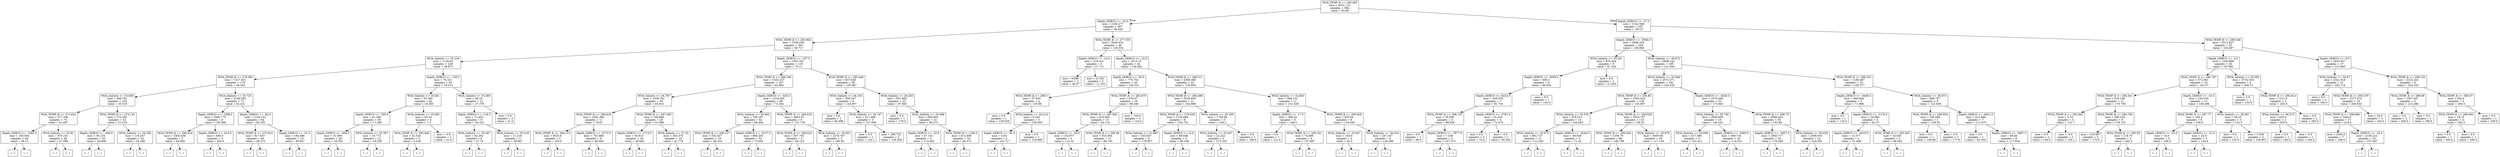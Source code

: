 digraph Tree {
node [shape=box] ;
0 [label="WOA_TEMP_K <= 293.485\nmse = 4552.115\nsamples = 664\nvalue = 93.88"] ;
1 [label="Depth_GEBCO <= -32.0\nmse = 2182.277\nsamples = 407\nvalue = 58.428"] ;
0 -> 1 [labeldistance=2.5, labelangle=45, headlabel="True"] ;
2 [label="WOA_TEMP_K <= 283.962\nmse = 1538.036\nsamples = 361\nvalue = 50.717"] ;
1 -> 2 ;
3 [label="WOA_Salinity <= 35.234\nmse = 1139.93\nsamples = 228\nvalue = 38.972"] ;
2 -> 3 ;
4 [label="WOA_TEMP_K <= 275.585\nmse = 1317.913\nsamples = 174\nvalue = 46.342"] ;
3 -> 4 ;
5 [label="WOA_Salinity <= 33.858\nmse = 468.761\nsamples = 102\nvalue = 35.519"] ;
4 -> 5 ;
6 [label="WOA_TEMP_K <= 273.443\nmse = 477.346\nsamples = 70\nvalue = 41.697"] ;
5 -> 6 ;
7 [label="Depth_GEBCO <= -1582.0\nmse = 185.504\nsamples = 44\nvalue = 38.13"] ;
6 -> 7 ;
8 [label="(...)"] ;
7 -> 8 ;
23 [label="(...)"] ;
7 -> 23 ;
62 [label="WOA_Salinity <= 33.82\nmse = 870.191\nsamples = 26\nvalue = 47.089"] ;
6 -> 62 ;
63 [label="(...)"] ;
62 -> 63 ;
86 [label="(...)"] ;
62 -> 86 ;
89 [label="WOA_TEMP_K <= 274.135\nmse = 170.355\nsamples = 32\nvalue = 21.619"] ;
5 -> 89 ;
90 [label="Depth_GEBCO <= -456.0\nmse = 56.155\nsamples = 10\nvalue = 34.808"] ;
89 -> 90 ;
91 [label="(...)"] ;
90 -> 91 ;
108 [label="(...)"] ;
90 -> 108 ;
109 [label="WOA_Salinity <= 34.295\nmse = 116.257\nsamples = 22\nvalue = 16.188"] ;
89 -> 109 ;
110 [label="(...)"] ;
109 -> 110 ;
147 [label="(...)"] ;
109 -> 147 ;
148 [label="WOA_Salinity <= 33.725\nmse = 2146.952\nsamples = 72\nvalue = 62.421"] ;
4 -> 148 ;
149 [label="Depth_GEBCO <= -1598.5\nmse = 5560.775\nsamples = 8\nvalue = 139.598"] ;
148 -> 149 ;
150 [label="WOA_TEMP_K <= 280.616\nmse = 1400.539\nsamples = 3\nvalue = 64.095"] ;
149 -> 150 ;
151 [label="(...)"] ;
150 -> 151 ;
152 [label="(...)"] ;
150 -> 152 ;
155 [label="Depth_GEBCO <= -414.5\nmse = 680.0\nsamples = 5\nvalue = 200.0"] ;
149 -> 155 ;
156 [label="(...)"] ;
155 -> 156 ;
157 [label="(...)"] ;
155 -> 157 ;
160 [label="Depth_GEBCO <= -82.0\nmse = 1216.153\nsamples = 64\nvalue = 55.185"] ;
148 -> 160 ;
161 [label="WOA_TEMP_K <= 275.914\nmse = 817.637\nsamples = 45\nvalue = 38.273"] ;
160 -> 161 ;
162 [label="(...)"] ;
161 -> 162 ;
163 [label="(...)"] ;
161 -> 163 ;
250 [label="Depth_GEBCO <= -51.5\nmse = 194.468\nsamples = 19\nvalue = 90.647"] ;
160 -> 250 ;
251 [label="(...)"] ;
250 -> 251 ;
258 [label="(...)"] ;
250 -> 258 ;
273 [label="Depth_GEBCO <= -139.5\nmse = 76.321\nsamples = 54\nvalue = 18.512"] ;
3 -> 273 ;
274 [label="WOA_Salinity <= 35.461\nmse = 53.383\nsamples = 42\nvalue = 16.265"] ;
273 -> 274 ;
275 [label="Depth_GEBCO <= -350.0\nmse = 41.186\nsamples = 38\nvalue = 17.348"] ;
274 -> 275 ;
276 [label="Depth_GEBCO <= -494.5\nmse = 51.909\nsamples = 26\nvalue = 16.352"] ;
275 -> 276 ;
277 [label="(...)"] ;
276 -> 277 ;
282 [label="(...)"] ;
276 -> 282 ;
283 [label="WOA_Salinity <= 35.397\nmse = 10.772\nsamples = 12\nvalue = 19.529"] ;
275 -> 283 ;
284 [label="(...)"] ;
283 -> 284 ;
291 [label="(...)"] ;
283 -> 291 ;
294 [label="WOA_Salinity <= 35.482\nmse = 63.54\nsamples = 4\nvalue = 7.2"] ;
274 -> 294 ;
295 [label="WOA_TEMP_K <= 283.846\nmse = 41.525\nsamples = 3\nvalue = 5.229"] ;
294 -> 295 ;
296 [label="(...)"] ;
295 -> 296 ;
299 [label="(...)"] ;
295 -> 299 ;
300 [label="mse = -0.0\nsamples = 1\nvalue = 21.0"] ;
294 -> 300 ;
301 [label="WOA_Salinity <= 35.385\nmse = 68.32\nsamples = 12\nvalue = 27.379"] ;
273 -> 301 ;
302 [label="Depth_GEBCO <= -118.5\nmse = 72.403\nsamples = 9\nvalue = 30.323"] ;
301 -> 302 ;
303 [label="WOA_Salinity <= 35.287\nmse = 62.292\nsamples = 6\nvalue = 27.76"] ;
302 -> 303 ;
304 [label="(...)"] ;
303 -> 304 ;
307 [label="(...)"] ;
303 -> 307 ;
314 [label="WOA_Salinity <= 35.318\nmse = 11.216\nsamples = 3\nvalue = 38.867"] ;
302 -> 314 ;
315 [label="(...)"] ;
314 -> 315 ;
318 [label="(...)"] ;
314 -> 318 ;
319 [label="mse = 0.0\nsamples = 3\nvalue = 21.0"] ;
301 -> 319 ;
320 [label="Depth_GEBCO <= -107.0\nmse = 1591.547\nsamples = 133\nvalue = 70.11"] ;
2 -> 320 ;
321 [label="WOA_TEMP_K <= 289.248\nmse = 1432.237\nsamples = 107\nvalue = 62.894"] ;
320 -> 321 ;
322 [label="WOA_Salinity <= 34.787\nmse = 1356.761\nsamples = 39\nvalue = 45.915"] ;
321 -> 322 ;
323 [label="WOA_TEMP_K <= 284.616\nmse = 2481.982\nsamples = 11\nvalue = 79.61"] ;
322 -> 323 ;
324 [label="WOA_TEMP_K <= 284.313\nmse = 9025.0\nsamples = 2\nvalue = 165.0"] ;
323 -> 324 ;
325 [label="(...)"] ;
324 -> 325 ;
326 [label="(...)"] ;
324 -> 326 ;
327 [label="Depth_GEBCO <= -5173.0\nmse = 753.489\nsamples = 9\nvalue = 69.565"] ;
323 -> 327 ;
328 [label="(...)"] ;
327 -> 328 ;
335 [label="(...)"] ;
327 -> 335 ;
344 [label="WOA_TEMP_K <= 287.483\nmse = 199.868\nsamples = 28\nvalue = 31.688"] ;
322 -> 344 ;
345 [label="Depth_GEBCO <= -1712.5\nmse = 50.813\nsamples = 18\nvalue = 26.645"] ;
344 -> 345 ;
346 [label="(...)"] ;
345 -> 346 ;
355 [label="(...)"] ;
345 -> 355 ;
366 [label="WOA_Salinity <= 37.02\nmse = 345.375\nsamples = 10\nvalue = 41.774"] ;
344 -> 366 ;
367 [label="(...)"] ;
366 -> 367 ;
384 [label="(...)"] ;
366 -> 384 ;
385 [label="Depth_GEBCO <= -520.5\nmse = 1224.505\nsamples = 68\nvalue = 72.344"] ;
321 -> 385 ;
386 [label="WOA_Salinity <= 35.462\nmse = 758.167\nsamples = 62\nvalue = 68.494"] ;
385 -> 386 ;
387 [label="WOA_TEMP_K <= 290.237\nmse = 552.027\nsamples = 10\nvalue = 48.324"] ;
386 -> 387 ;
388 [label="(...)"] ;
387 -> 388 ;
393 [label="(...)"] ;
387 -> 393 ;
404 [label="Depth_GEBCO <= -2317.0\nmse = 680.203\nsamples = 52\nvalue = 73.654"] ;
386 -> 404 ;
405 [label="(...)"] ;
404 -> 405 ;
490 [label="(...)"] ;
404 -> 490 ;
491 [label="WOA_TEMP_K <= 290.625\nmse = 4663.01\nsamples = 6\nvalue = 131.739"] ;
385 -> 491 ;
492 [label="WOA_TEMP_K <= 289.432\nmse = 307.705\nsamples = 3\nvalue = 66.123"] ;
491 -> 492 ;
493 [label="(...)"] ;
492 -> 493 ;
494 [label="(...)"] ;
492 -> 494 ;
497 [label="WOA_Salinity <= 35.801\nmse = 2278.707\nsamples = 3\nvalue = 180.95"] ;
491 -> 497 ;
498 [label="(...)"] ;
497 -> 498 ;
499 [label="(...)"] ;
497 -> 499 ;
502 [label="WOA_TEMP_K <= 285.448\nmse = 837.628\nsamples = 26\nvalue = 105.987"] ;
320 -> 502 ;
503 [label="WOA_Salinity <= 34.103\nmse = 290.247\nsamples = 4\nvalue = 124.907"] ;
502 -> 503 ;
504 [label="mse = 0.0\nsamples = 1\nvalue = 94.488"] ;
503 -> 504 ;
505 [label="WOA_Salinity <= 34.747\nmse = 217.488\nsamples = 3\nvalue = 127.949"] ;
503 -> 505 ;
506 [label="mse = 0.0\nsamples = 1\nvalue = 122.1"] ;
505 -> 506 ;
507 [label="mse = 289.752\nsamples = 2\nvalue = 130.456"] ;
505 -> 507 ;
508 [label="WOA_Salinity <= 29.293\nmse = 851.665\nsamples = 22\nvalue = 97.662"] ;
502 -> 508 ;
509 [label="mse = 0.0\nsamples = 1\nvalue = 179.0"] ;
508 -> 509 ;
510 [label="WOA_Salinity <= 34.088\nmse = 600.004\nsamples = 21\nvalue = 94.273"] ;
508 -> 510 ;
511 [label="Depth_GEBCO <= -52.0\nmse = 47.143\nsamples = 5\nvalue = 113.462"] ;
510 -> 511 ;
512 [label="(...)"] ;
511 -> 512 ;
513 [label="(...)"] ;
511 -> 513 ;
520 [label="WOA_TEMP_K <= 290.0\nmse = 613.609\nsamples = 16\nvalue = 86.372"] ;
510 -> 520 ;
521 [label="(...)"] ;
520 -> 521 ;
542 [label="(...)"] ;
520 -> 542 ;
547 [label="WOA_TEMP_K <= 277.555\nmse = 3044.914\nsamples = 46\nvalue = 120.332"] ;
1 -> 547 ;
548 [label="Depth_GEBCO <= -14.0\nmse = 218.421\nsamples = 4\nvalue = 27.711"] ;
547 -> 548 ;
549 [label="mse = 9.696\nsamples = 2\nvalue = 40.07"] ;
548 -> 549 ;
550 [label="mse = 21.561\nsamples = 2\nvalue = 11.233"] ;
548 -> 550 ;
551 [label="Depth_GEBCO <= -22.5\nmse = 2313.15\nsamples = 42\nvalue = 130.462"] ;
547 -> 551 ;
552 [label="Depth_GEBCO <= -29.5\nmse = 775.752\nsamples = 20\nvalue = 105.321"] ;
551 -> 552 ;
553 [label="WOA_TEMP_K <= 288.3\nmse = 37.835\nsamples = 4\nvalue = 135.98"] ;
552 -> 553 ;
554 [label="mse = 0.0\nsamples = 1\nvalue = 128.029"] ;
553 -> 554 ;
555 [label="WOA_Salinity <= 34.214\nmse = 9.345\nsamples = 3\nvalue = 139.955"] ;
553 -> 555 ;
556 [label="Depth_GEBCO <= -30.5\nmse = 0.04\nsamples = 2\nvalue = 141.717"] ;
555 -> 556 ;
557 [label="(...)"] ;
556 -> 557 ;
558 [label="(...)"] ;
556 -> 558 ;
559 [label="mse = 0.0\nsamples = 1\nvalue = 134.669"] ;
555 -> 559 ;
560 [label="WOA_TEMP_K <= 292.675\nmse = 679.07\nsamples = 16\nvalue = 98.246"] ;
552 -> 560 ;
561 [label="WOA_TEMP_K <= 287.982\nmse = 610.945\nsamples = 13\nvalue = 92.114"] ;
560 -> 561 ;
562 [label="Depth_GEBCO <= -26.0\nmse = 134.977\nsamples = 2\nvalue = 112.33"] ;
561 -> 562 ;
563 [label="(...)"] ;
562 -> 563 ;
564 [label="(...)"] ;
562 -> 564 ;
565 [label="WOA_TEMP_K <= 290.49\nmse = 610.804\nsamples = 11\nvalue = 88.745"] ;
561 -> 565 ;
566 [label="(...)"] ;
565 -> 566 ;
571 [label="(...)"] ;
565 -> 571 ;
580 [label="mse = 144.0\nsamples = 3\nvalue = 124.0"] ;
560 -> 580 ;
581 [label="WOA_TEMP_K <= 289.511\nmse = 2586.366\nsamples = 22\nvalue = 155.604"] ;
551 -> 581 ;
582 [label="WOA_TEMP_K <= 284.496\nmse = 3329.605\nsamples = 11\nvalue = 182.888"] ;
581 -> 582 ;
583 [label="WOA_TEMP_K <= 278.636\nmse = 1735.668\nsamples = 8\nvalue = 154.732"] ;
582 -> 583 ;
584 [label="WOA_Salinity <= 31.885\nmse = 333.837\nsamples = 5\nvalue = 179.857"] ;
583 -> 584 ;
585 [label="(...)"] ;
584 -> 585 ;
590 [label="(...)"] ;
584 -> 590 ;
593 [label="Depth_GEBCO <= -6.0\nmse = 96.848\nsamples = 3\nvalue = 96.108"] ;
583 -> 593 ;
594 [label="(...)"] ;
593 -> 594 ;
597 [label="(...)"] ;
593 -> 597 ;
598 [label="WOA_Salinity <= 35.259\nmse = 1760.96\nsamples = 3\nvalue = 239.2"] ;
582 -> 598 ;
599 [label="WOA_Salinity <= 33.547\nmse = 22.222\nsamples = 2\nvalue = 273.333"] ;
598 -> 599 ;
600 [label="(...)"] ;
599 -> 600 ;
601 [label="(...)"] ;
599 -> 601 ;
602 [label="mse = 0.0\nsamples = 1\nvalue = 188.0"] ;
598 -> 602 ;
603 [label="WOA_Salinity <= 32.843\nmse = 694.131\nsamples = 11\nvalue = 131.529"] ;
581 -> 603 ;
604 [label="Depth_GEBCO <= -17.0\nmse = 308.25\nsamples = 5\nvalue = 148.5"] ;
603 -> 604 ;
605 [label="mse = 0.0\nsamples = 1\nvalue = 121.0"] ;
604 -> 605 ;
606 [label="WOA_TEMP_K <= 290.331\nmse = 74.889\nsamples = 4\nvalue = 157.667"] ;
604 -> 606 ;
607 [label="(...)"] ;
606 -> 607 ;
608 [label="(...)"] ;
606 -> 608 ;
611 [label="WOA_TEMP_K <= 290.926\nmse = 553.58\nsamples = 6\nvalue = 116.444"] ;
603 -> 611 ;
612 [label="WOA_Salinity <= 33.927\nmse = 100.0\nsamples = 2\nvalue = 82.0"] ;
611 -> 612 ;
613 [label="(...)"] ;
612 -> 613 ;
614 [label="(...)"] ;
612 -> 614 ;
615 [label="WOA_Salinity <= 36.618\nmse = 247.347\nsamples = 4\nvalue = 126.286"] ;
611 -> 615 ;
616 [label="(...)"] ;
615 -> 616 ;
621 [label="(...)"] ;
615 -> 621 ;
622 [label="Depth_GEBCO <= -27.5\nmse = 3142.586\nsamples = 257\nvalue = 150.27"] ;
0 -> 622 [labeldistance=2.5, labelangle=-45, headlabel="False"] ;
623 [label="Depth_GEBCO <= -5584.0\nmse = 2696.535\nsamples = 204\nvalue = 138.884"] ;
622 -> 623 ;
624 [label="WOA_Salinity <= 35.451\nmse = 876.204\nsamples = 9\nvalue = 81.324"] ;
623 -> 624 ;
625 [label="Depth_GEBCO <= -5659.5\nmse = 408.3\nsamples = 8\nvalue = 89.934"] ;
624 -> 625 ;
626 [label="Depth_GEBCO <= -6224.5\nmse = 205.876\nsamples = 7\nvalue = 81.734"] ;
625 -> 626 ;
627 [label="WOA_TEMP_K <= 298.152\nmse = 78.306\nsamples = 3\nvalue = 98.636"] ;
626 -> 627 ;
628 [label="mse = 0.0\nsamples = 1\nvalue = 90.0"] ;
627 -> 628 ;
629 [label="Depth_GEBCO <= -7877.0\nmse = 7.438\nsamples = 2\nvalue = 107.273"] ;
627 -> 629 ;
630 [label="(...)"] ;
629 -> 630 ;
631 [label="(...)"] ;
629 -> 631 ;
632 [label="Depth_GEBCO <= -5761.0\nmse = 22.229\nsamples = 4\nvalue = 72.075"] ;
626 -> 632 ;
633 [label="mse = 0.0\nsamples = 3\nvalue = 74.0"] ;
632 -> 633 ;
634 [label="mse = -0.0\nsamples = 1\nvalue = 60.526"] ;
632 -> 634 ;
635 [label="mse = 0.0\nsamples = 1\nvalue = 120.0"] ;
625 -> 635 ;
636 [label="mse = 0.0\nsamples = 1\nvalue = 21.053"] ;
624 -> 636 ;
637 [label="WOA_Salinity <= 36.672\nmse = 2608.142\nsamples = 195\nvalue = 141.934"] ;
623 -> 637 ;
638 [label="WOA_Salinity <= 35.694\nmse = 2572.571\nsamples = 181\nvalue = 145.343"] ;
637 -> 638 ;
639 [label="WOA_TEMP_K <= 294.85\nmse = 1933.025\nsamples = 129\nvalue = 135.697"] ;
638 -> 639 ;
640 [label="WOA_Salinity <= 35.578\nmse = 976.513\nsamples = 14\nvalue = 104.945"] ;
639 -> 640 ;
641 [label="WOA_Salinity <= 35.575\nmse = 881.727\nsamples = 11\nvalue = 112.045"] ;
640 -> 641 ;
642 [label="(...)"] ;
641 -> 642 ;
657 [label="(...)"] ;
641 -> 657 ;
660 [label="Depth_GEBCO <= -4244.0\nmse = 49.928\nsamples = 3\nvalue = 71.22"] ;
640 -> 660 ;
661 [label="(...)"] ;
660 -> 661 ;
662 [label="(...)"] ;
660 -> 662 ;
665 [label="WOA_TEMP_K <= 300.628\nmse = 1919.757\nsamples = 115\nvalue = 139.52"] ;
639 -> 665 ;
666 [label="WOA_TEMP_K <= 299.564\nmse = 1359.79\nsamples = 86\nvalue = 146.709"] ;
665 -> 666 ;
667 [label="(...)"] ;
666 -> 667 ;
794 [label="(...)"] ;
666 -> 794 ;
809 [label="WOA_Salinity <= 33.876\nmse = 3000.85\nsamples = 29\nvalue = 117.154"] ;
665 -> 809 ;
810 [label="(...)"] ;
809 -> 810 ;
821 [label="(...)"] ;
809 -> 821 ;
866 [label="Depth_GEBCO <= -4028.5\nmse = 3375.004\nsamples = 52\nvalue = 173.602"] ;
638 -> 866 ;
867 [label="WOA_Salinity <= 35.758\nmse = 2928.905\nsamples = 19\nvalue = 140.541"] ;
866 -> 867 ;
868 [label="WOA_Salinity <= 35.699\nmse = 417.569\nsamples = 3\nvalue = 231.611"] ;
867 -> 868 ;
869 [label="(...)"] ;
868 -> 869 ;
870 [label="(...)"] ;
868 -> 870 ;
873 [label="Depth_GEBCO <= -5482.5\nmse = 599.734\nsamples = 16\nvalue = 114.521"] ;
867 -> 873 ;
874 [label="(...)"] ;
873 -> 874 ;
875 [label="(...)"] ;
873 -> 875 ;
904 [label="WOA_TEMP_K <= 298.73\nmse = 2566.425\nsamples = 33\nvalue = 193.89"] ;
866 -> 904 ;
905 [label="Depth_GEBCO <= -3957.0\nmse = 1983.717\nsamples = 19\nvalue = 178.268"] ;
904 -> 905 ;
906 [label="(...)"] ;
905 -> 906 ;
907 [label="(...)"] ;
905 -> 907 ;
928 [label="WOA_Salinity <= 36.429\nmse = 2309.053\nsamples = 14\nvalue = 224.091"] ;
904 -> 928 ;
929 [label="(...)"] ;
928 -> 929 ;
940 [label="(...)"] ;
928 -> 940 ;
943 [label="WOA_TEMP_K <= 296.531\nmse = 1188.287\nsamples = 14\nvalue = 100.577"] ;
637 -> 943 ;
944 [label="Depth_GEBCO <= -4406.5\nmse = 406.964\nsamples = 5\nvalue = 71.896"] ;
943 -> 944 ;
945 [label="mse = 0.0\nsamples = 1\nvalue = 110.0"] ;
944 -> 945 ;
946 [label="Depth_GEBCO <= -3176.5\nmse = 54.989\nsamples = 4\nvalue = 62.37"] ;
944 -> 946 ;
947 [label="Depth_GEBCO <= -4016.5\nmse = 13.377\nsamples = 2\nvalue = 51.468"] ;
946 -> 947 ;
948 [label="(...)"] ;
947 -> 948 ;
949 [label="(...)"] ;
947 -> 949 ;
950 [label="WOA_TEMP_K <= 295.502\nmse = 16.035\nsamples = 2\nvalue = 66.004"] ;
946 -> 950 ;
951 [label="(...)"] ;
950 -> 951 ;
952 [label="(...)"] ;
950 -> 952 ;
953 [label="WOA_Salinity <= 36.873\nmse = 669.797\nsamples = 9\nvalue = 122.639"] ;
943 -> 953 ;
954 [label="WOA_TEMP_K <= 296.954\nmse = 185.859\nsamples = 2\nvalue = 158.52"] ;
953 -> 954 ;
955 [label="mse = 0.0\nsamples = 1\nvalue = 148.88"] ;
954 -> 955 ;
956 [label="mse = 0.0\nsamples = 1\nvalue = 177.8"] ;
954 -> 956 ;
957 [label="Depth_GEBCO <= -4831.5\nmse = 312.886\nsamples = 7\nvalue = 111.875"] ;
953 -> 957 ;
958 [label="mse = 0.0\nsamples = 1\nvalue = 65.354"] ;
957 -> 958 ;
959 [label="Depth_GEBCO <= -3987.5\nmse = 80.46\nsamples = 6\nvalue = 117.044"] ;
957 -> 959 ;
960 [label="(...)"] ;
959 -> 960 ;
967 [label="(...)"] ;
959 -> 967 ;
970 [label="WOA_TEMP_K <= 298.546\nmse = 2511.827\nsamples = 53\nvalue = 192.867"] ;
622 -> 970 ;
971 [label="Depth_GEBCO <= -4.5\nmse = 1240.869\nsamples = 26\nvalue = 167.861"] ;
970 -> 971 ;
972 [label="WOA_TEMP_K <= 296.747\nmse = 572.061\nsamples = 22\nvalue = 161.67"] ;
971 -> 972 ;
973 [label="WOA_TEMP_K <= 294.341\nmse = 616.106\nsamples = 11\nvalue = 170.795"] ;
972 -> 973 ;
974 [label="WOA_TEMP_K <= 293.892\nmse = 5.78\nsamples = 3\nvalue = 131.7"] ;
973 -> 974 ;
975 [label="mse = 0.0\nsamples = 2\nvalue = 130.0"] ;
974 -> 975 ;
976 [label="mse = -0.0\nsamples = 1\nvalue = 135.1"] ;
974 -> 976 ;
977 [label="WOA_TEMP_K <= 294.764\nmse = 390.234\nsamples = 8\nvalue = 178.125"] ;
973 -> 977 ;
978 [label="mse = 216.667\nsamples = 5\nvalue = 170.0"] ;
977 -> 978 ;
979 [label="WOA_TEMP_K <= 295.85\nmse = 118.75\nsamples = 3\nvalue = 202.5"] ;
977 -> 979 ;
980 [label="(...)"] ;
979 -> 980 ;
981 [label="(...)"] ;
979 -> 981 ;
982 [label="Depth_GEBCO <= -16.5\nmse = 245.918\nsamples = 11\nvalue = 149.286"] ;
972 -> 982 ;
983 [label="WOA_TEMP_K <= 297.77\nmse = 164.0\nsamples = 8\nvalue = 156.0"] ;
982 -> 983 ;
984 [label="Depth_GEBCO <= -23.0\nmse = 16.0\nsamples = 5\nvalue = 168.0"] ;
983 -> 984 ;
985 [label="(...)"] ;
984 -> 985 ;
986 [label="(...)"] ;
984 -> 986 ;
987 [label="Depth_GEBCO <= -21.5\nmse = 24.0\nsamples = 3\nvalue = 144.0"] ;
983 -> 987 ;
988 [label="(...)"] ;
987 -> 988 ;
989 [label="(...)"] ;
987 -> 989 ;
990 [label="WOA_Salinity <= 28.081\nmse = 56.25\nsamples = 3\nvalue = 132.5"] ;
982 -> 990 ;
991 [label="mse = 0.0\nsamples = 1\nvalue = 120.0"] ;
990 -> 991 ;
992 [label="mse = 5.556\nsamples = 2\nvalue = 136.667"] ;
990 -> 992 ;
993 [label="WOA_Salinity <= 33.084\nmse = 3732.554\nsamples = 4\nvalue = 208.72"] ;
971 -> 993 ;
994 [label="mse = 0.0\nsamples = 1\nvalue = 103.6"] ;
993 -> 994 ;
995 [label="WOA_TEMP_K <= 296.814\nmse = 1212.5\nsamples = 3\nvalue = 235.0"] ;
993 -> 995 ;
996 [label="WOA_Salinity <= 36.573\nmse = 625.0\nsamples = 2\nvalue = 205.0"] ;
995 -> 996 ;
997 [label="mse = 0.0\nsamples = 1\nvalue = 180.0"] ;
996 -> 997 ;
998 [label="mse = 0.0\nsamples = 1\nvalue = 230.0"] ;
996 -> 998 ;
999 [label="mse = 0.0\nsamples = 1\nvalue = 265.0"] ;
995 -> 999 ;
1000 [label="Depth_GEBCO <= -9.0\nmse = 2625.057\nsamples = 27\nvalue = 213.085"] ;
970 -> 1000 ;
1001 [label="WOA_Salinity <= 34.57\nmse = 2341.918\nsamples = 21\nvalue = 202.714"] ;
1000 -> 1001 ;
1002 [label="mse = 0.0\nsamples = 2\nvalue = 160.0"] ;
1001 -> 1002 ;
1003 [label="WOA_TEMP_K <= 300.478\nmse = 2377.472\nsamples = 19\nvalue = 209.833"] ;
1001 -> 1003 ;
1004 [label="WOA_TEMP_K <= 298.886\nmse = 2344.0\nsamples = 17\nvalue = 219.0"] ;
1003 -> 1004 ;
1005 [label="mse = 2344.0\nsamples = 7\nvalue = 206.0"] ;
1004 -> 1005 ;
1006 [label="Depth_GEBCO <= -19.5\nmse = 2156.222\nsamples = 10\nvalue = 227.667"] ;
1004 -> 1006 ;
1007 [label="(...)"] ;
1006 -> 1007 ;
1010 [label="(...)"] ;
1006 -> 1010 ;
1011 [label="mse = 24.0\nsamples = 2\nvalue = 164.0"] ;
1003 -> 1011 ;
1012 [label="WOA_TEMP_K <= 299.102\nmse = 2222.222\nsamples = 6\nvalue = 243.333"] ;
1000 -> 1012 ;
1013 [label="WOA_TEMP_K <= 298.89\nmse = 1567.347\nsamples = 3\nvalue = 214.286"] ;
1012 -> 1013 ;
1014 [label="mse = 0.0\nsamples = 2\nvalue = 260.0"] ;
1013 -> 1014 ;
1015 [label="mse = 0.0\nsamples = 1\nvalue = 180.0"] ;
1013 -> 1015 ;
1016 [label="WOA_TEMP_K <= 300.07\nmse = 304.0\nsamples = 3\nvalue = 284.0"] ;
1012 -> 1016 ;
1017 [label="WOA_TEMP_K <= 299.492\nmse = 18.75\nsamples = 2\nvalue = 292.5"] ;
1016 -> 1017 ;
1018 [label="mse = 0.0\nsamples = 1\nvalue = 300.0"] ;
1017 -> 1018 ;
1019 [label="mse = 0.0\nsamples = 1\nvalue = 290.0"] ;
1017 -> 1019 ;
1020 [label="mse = 0.0\nsamples = 1\nvalue = 250.0"] ;
1016 -> 1020 ;
}
